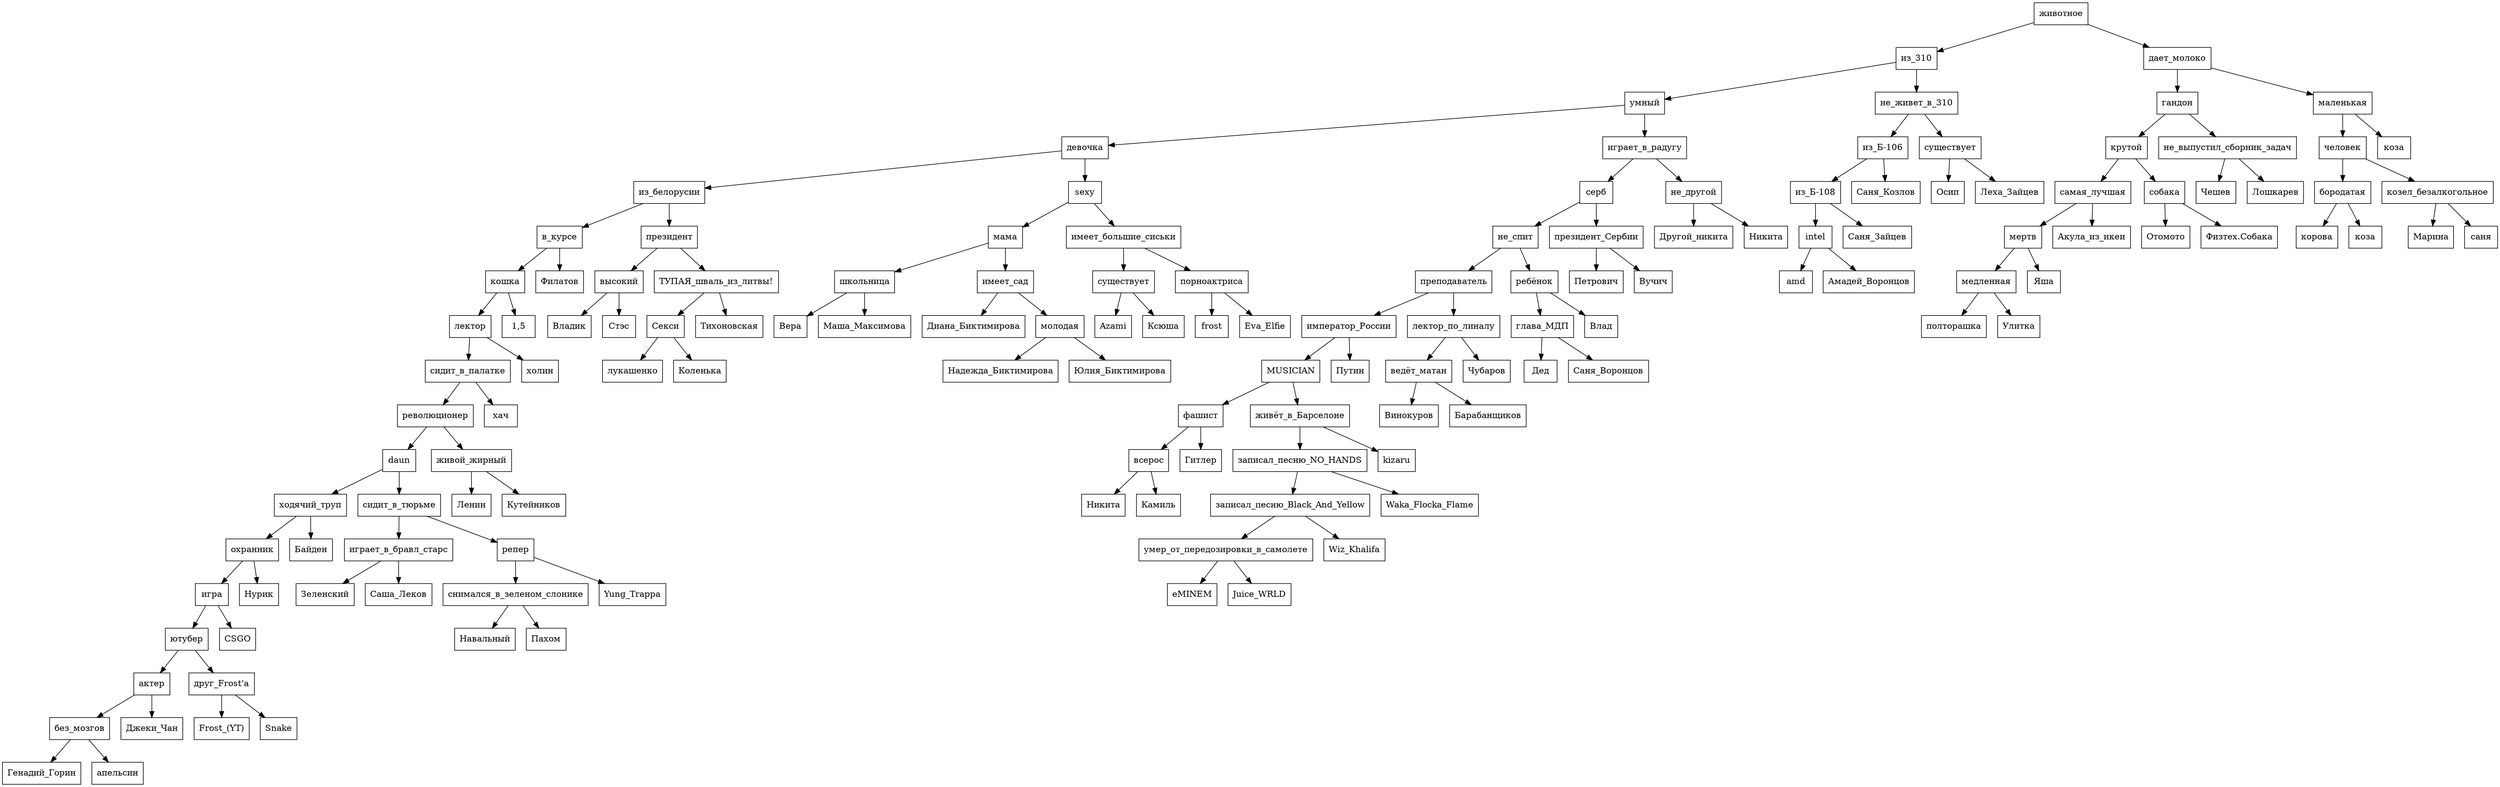 digraph dump{
Node0000019E9B778150[shape="record", label="животное"];
Node0000019E9B7783D0[shape="record", label="из_310"];
Node0000019E9B799A90[shape="record", label="умный"];
Node0000019E9B799ED0[shape="record", label="девочка"];
Node0000019EA0ED1F20[shape="record", label="из_белорусии"];
Node0000019EA0ED1460[shape="record", label="в_курсе"];
Node0000019EA0ED12A0[shape="record", label="кошка"];
Node0000019EA0ED14A0[shape="record", label="лектор"];
Node0000019EA0ED1660[shape="record", label="сидит_в_палатке"];
Node0000019EA0ED1120[shape="record", label="революционер"];
Node0000019EA0ED14E0[shape="record", label="daun"];
Node0000019EA0ED1360[shape="record", label="ходячий_труп"];
Node0000019EA0ED17A0[shape="record", label="охранник"];
Node0000019EA0ED13A0[shape="record", label="игра"];
Node0000019EA0ED13E0[shape="record", label="ютубер"];
Node0000019EA0ED1560[shape="record", label="актер"];
Node0000019EA0ED1DA0[shape="record", label="без_мозгов"];
Node0000019EA0ED15E0[shape="record", label="Генадий_Горин"];
Node0000019EA0ED1DA0->Node0000019EA0ED15E0;
Node0000019EA0ED1E20[shape="record", label="апельсин"];
Node0000019EA0ED1DA0->Node0000019EA0ED1E20;
Node0000019EA0ED1560->Node0000019EA0ED1DA0;
Node0000019EA0ED15A0[shape="record", label="Джеки_Чан"];
Node0000019EA0ED1560->Node0000019EA0ED15A0;
Node0000019EA0ED13E0->Node0000019EA0ED1560;
Node0000019EA0ED1860[shape="record", label="друг_Frost'a"];
Node0000019EA0ED1520[shape="record", label="Frost_(YT)"];
Node0000019EA0ED1860->Node0000019EA0ED1520;
Node0000019EA0ED1C60[shape="record", label="Snake"];
Node0000019EA0ED1860->Node0000019EA0ED1C60;
Node0000019EA0ED13E0->Node0000019EA0ED1860;
Node0000019EA0ED13A0->Node0000019EA0ED13E0;
Node0000019EA0ED18E0[shape="record", label="CSGO"];
Node0000019EA0ED13A0->Node0000019EA0ED18E0;
Node0000019EA0ED17A0->Node0000019EA0ED13A0;
Node0000019EA0ED12E0[shape="record", label="Нурик"];
Node0000019EA0ED17A0->Node0000019EA0ED12E0;
Node0000019EA0ED1360->Node0000019EA0ED17A0;
Node0000019EA0ED2020[shape="record", label="Байден"];
Node0000019EA0ED1360->Node0000019EA0ED2020;
Node0000019EA0ED14E0->Node0000019EA0ED1360;
Node0000019EA0ED1160[shape="record", label="сидит_в_тюрьме"];
Node0000019EA0ED16A0[shape="record", label="играет_в_бравл_старс"];
Node0000019EA0ED1920[shape="record", label="Зеленский"];
Node0000019EA0ED16A0->Node0000019EA0ED1920;
Node0000019EA0ED1BE0[shape="record", label="Саша_Леков"];
Node0000019EA0ED16A0->Node0000019EA0ED1BE0;
Node0000019EA0ED1160->Node0000019EA0ED16A0;
Node0000019EA0ED1DE0[shape="record", label="репер"];
Node0000019EA0ED1D20[shape="record", label="снимался_в_зеленом_слонике"];
Node0000019EA0ED1A60[shape="record", label="Навальный"];
Node0000019EA0ED1D20->Node0000019EA0ED1A60;
Node0000019EA0ED1620[shape="record", label="Пахом"];
Node0000019EA0ED1D20->Node0000019EA0ED1620;
Node0000019EA0ED1DE0->Node0000019EA0ED1D20;
Node0000019EA0ED18A0[shape="record", label="Yung_Trappa"];
Node0000019EA0ED1DE0->Node0000019EA0ED18A0;
Node0000019EA0ED1160->Node0000019EA0ED1DE0;
Node0000019EA0ED14E0->Node0000019EA0ED1160;
Node0000019EA0ED1120->Node0000019EA0ED14E0;
Node0000019EA0ED16E0[shape="record", label="живой_жирный"];
Node0000019EA0ED1FE0[shape="record", label="Ленин"];
Node0000019EA0ED16E0->Node0000019EA0ED1FE0;
Node0000019EA0ED11E0[shape="record", label="Кутейников"];
Node0000019EA0ED16E0->Node0000019EA0ED11E0;
Node0000019EA0ED1120->Node0000019EA0ED16E0;
Node0000019EA0ED1660->Node0000019EA0ED1120;
Node0000019EA0ED1D60[shape="record", label="хач"];
Node0000019EA0ED1660->Node0000019EA0ED1D60;
Node0000019EA0ED14A0->Node0000019EA0ED1660;
Node0000019EA0ED1CA0[shape="record", label="холин"];
Node0000019EA0ED14A0->Node0000019EA0ED1CA0;
Node0000019EA0ED12A0->Node0000019EA0ED14A0;
Node0000019EA0ED17E0[shape="record", label="1,5"];
Node0000019EA0ED12A0->Node0000019EA0ED17E0;
Node0000019EA0ED1460->Node0000019EA0ED12A0;
Node0000019EA0ED11A0[shape="record", label="Филатов"];
Node0000019EA0ED1460->Node0000019EA0ED11A0;
Node0000019EA0ED1F20->Node0000019EA0ED1460;
Node0000019EA0ED1F60[shape="record", label="президент"];
Node0000019EA0ED19A0[shape="record", label="высокий"];
Node0000019EA0ED1AE0[shape="record", label="Владик"];
Node0000019EA0ED19A0->Node0000019EA0ED1AE0;
Node0000019EA0ED1820[shape="record", label="Стэс"];
Node0000019EA0ED19A0->Node0000019EA0ED1820;
Node0000019EA0ED1F60->Node0000019EA0ED19A0;
Node0000019EA0ED1CE0[shape="record", label="ТУПАЯ_шваль_из_литвы!"];
Node0000019EA0ED1220[shape="record", label="Секси"];
Node0000019EA0ED1260[shape="record", label="лукашенко"];
Node0000019EA0ED1220->Node0000019EA0ED1260;
Node0000019EA0ED1320[shape="record", label="Коленька"];
Node0000019EA0ED1220->Node0000019EA0ED1320;
Node0000019EA0ED1CE0->Node0000019EA0ED1220;
Node0000019EA0ED1C20[shape="record", label="Тихоновская"];
Node0000019EA0ED1CE0->Node0000019EA0ED1C20;
Node0000019EA0ED1F60->Node0000019EA0ED1CE0;
Node0000019EA0ED1F20->Node0000019EA0ED1F60;
Node0000019E9B799ED0->Node0000019EA0ED1F20;
Node0000019E9B79A550[shape="record", label="sexy"];
Node0000019E9B799C10[shape="record", label="мама"];
Node0000019E9B799FD0[shape="record", label="школьница"];
Node0000019E9B799F10[shape="record", label="Вера"];
Node0000019E9B799FD0->Node0000019E9B799F10;
Node0000019E9B799E90[shape="record", label="Маша_Максимова"];
Node0000019E9B799FD0->Node0000019E9B799E90;
Node0000019E9B799C10->Node0000019E9B799FD0;
Node0000019E9B799C50[shape="record", label="имеет_сад"];
Node0000019E9B799E50[shape="record", label="Диана_Биктимирова"];
Node0000019E9B799C50->Node0000019E9B799E50;
Node0000019E9B799D10[shape="record", label="молодая"];
Node0000019E9B799DD0[shape="record", label="Надежда_Биктимирова"];
Node0000019E9B799D10->Node0000019E9B799DD0;
Node0000019E9B799D90[shape="record", label="Юлия_Биктимирова"];
Node0000019E9B799D10->Node0000019E9B799D90;
Node0000019E9B799C50->Node0000019E9B799D10;
Node0000019E9B799C10->Node0000019E9B799C50;
Node0000019E9B79A550->Node0000019E9B799C10;
Node0000019E9B79A850[shape="record", label="имеет_большие_сиськи"];
Node0000019E9B799B10[shape="record", label="существует"];
Node0000019E9B799BD0[shape="record", label="Azami"];
Node0000019E9B799B10->Node0000019E9B799BD0;
Node0000019E9B799AD0[shape="record", label="Ксюша"];
Node0000019E9B799B10->Node0000019E9B799AD0;
Node0000019E9B79A850->Node0000019E9B799B10;
Node0000019E9B79A8D0[shape="record", label="порноактриса"];
Node0000019E9B79A9D0[shape="record", label="frost"];
Node0000019E9B79A8D0->Node0000019E9B79A9D0;
Node0000019E9B79A910[shape="record", label="Eva_Elfie"];
Node0000019E9B79A8D0->Node0000019E9B79A910;
Node0000019E9B79A850->Node0000019E9B79A8D0;
Node0000019E9B79A550->Node0000019E9B79A850;
Node0000019E9B799ED0->Node0000019E9B79A550;
Node0000019E9B799A90->Node0000019E9B799ED0;
Node0000019E9B79A590[shape="record", label="играет_в_радугу"];
Node0000019E9B79A990[shape="record", label="серб"];
Node0000019E9B79A690[shape="record", label="не_спит"];
Node0000019E9B79A210[shape="record", label="преподаватель"];
Node0000019E9B799C90[shape="record", label="император_России"];
Node0000019E9B79A790[shape="record", label="MUSICIAN"];
Node0000019E9B79A410[shape="record", label="фашист"];
Node0000019E9B79A4D0[shape="record", label="всерос"];
Node0000019E9B799CD0[shape="record", label="Никита"];
Node0000019E9B79A4D0->Node0000019E9B799CD0;
Node0000019E9B79A510[shape="record", label="Камиль"];
Node0000019E9B79A4D0->Node0000019E9B79A510;
Node0000019E9B79A410->Node0000019E9B79A4D0;
Node0000019E9B79A490[shape="record", label="Гитлер"];
Node0000019E9B79A410->Node0000019E9B79A490;
Node0000019E9B79A790->Node0000019E9B79A410;
Node0000019E9B79A710[shape="record", label="живёт_в_Барселоне"];
Node0000019E9B79A250[shape="record", label="записал_песню_NO_HANDS"];
Node0000019E9B79A3D0[shape="record", label="записал_песню_Black_And_Yellow"];
Node0000019E9B799D50[shape="record", label="умер_от_передозировки_в_самолете"];
Node0000019E9B79A110[shape="record", label="eMINEM"];
Node0000019E9B799D50->Node0000019E9B79A110;
Node0000019E9B79A7D0[shape="record", label="Juice_WRLD"];
Node0000019E9B799D50->Node0000019E9B79A7D0;
Node0000019E9B79A3D0->Node0000019E9B799D50;
Node0000019E9B799F90[shape="record", label="Wiz_Khalifa"];
Node0000019E9B79A3D0->Node0000019E9B799F90;
Node0000019E9B79A250->Node0000019E9B79A3D0;
Node0000019E9B79A750[shape="record", label="Waka_Flocka_Flame"];
Node0000019E9B79A250->Node0000019E9B79A750;
Node0000019E9B79A710->Node0000019E9B79A250;
Node0000019E9B79A190[shape="record", label="kizaru"];
Node0000019E9B79A710->Node0000019E9B79A190;
Node0000019E9B79A790->Node0000019E9B79A710;
Node0000019E9B799C90->Node0000019E9B79A790;
Node0000019E9B79A390[shape="record", label="Путин"];
Node0000019E9B799C90->Node0000019E9B79A390;
Node0000019E9B79A210->Node0000019E9B799C90;
Node0000019E9B79A6D0[shape="record", label="лектор_по_линалу"];
Node0000019E9B79A150[shape="record", label="ведёт_матан"];
Node0000019E9B79A090[shape="record", label="Винокуров"];
Node0000019E9B79A150->Node0000019E9B79A090;
Node0000019E9B79A450[shape="record", label="Барабанщиков"];
Node0000019E9B79A150->Node0000019E9B79A450;
Node0000019E9B79A6D0->Node0000019E9B79A150;
Node0000019E9B79A350[shape="record", label="Чубаров"];
Node0000019E9B79A6D0->Node0000019E9B79A350;
Node0000019E9B79A210->Node0000019E9B79A6D0;
Node0000019E9B79A690->Node0000019E9B79A210;
Node0000019E9B799F50[shape="record", label="ребёнок"];
Node0000019E9B79A810[shape="record", label="глава_МДП"];
Node0000019E9B79A2D0[shape="record", label="Дед"];
Node0000019E9B79A810->Node0000019E9B79A2D0;
Node0000019E9B79A050[shape="record", label="Саня_Воронцов"];
Node0000019E9B79A810->Node0000019E9B79A050;
Node0000019E9B799F50->Node0000019E9B79A810;
Node0000019E9B79A010[shape="record", label="Влад"];
Node0000019E9B799F50->Node0000019E9B79A010;
Node0000019E9B79A690->Node0000019E9B799F50;
Node0000019E9B79A990->Node0000019E9B79A690;
Node0000019E9B79A5D0[shape="record", label="президент_Сербии"];
Node0000019E9B79A1D0[shape="record", label="Петрович"];
Node0000019E9B79A5D0->Node0000019E9B79A1D0;
Node0000019E9B79A650[shape="record", label="Вучич"];
Node0000019E9B79A5D0->Node0000019E9B79A650;
Node0000019E9B79A990->Node0000019E9B79A5D0;
Node0000019E9B79A590->Node0000019E9B79A990;
Node0000019E9B799B90[shape="record", label="не_другой"];
Node0000019E9B79A890[shape="record", label="Другой_никита"];
Node0000019E9B799B90->Node0000019E9B79A890;
Node0000019E9B799E10[shape="record", label="Никита"];
Node0000019E9B799B90->Node0000019E9B799E10;
Node0000019E9B79A590->Node0000019E9B799B90;
Node0000019E9B799A90->Node0000019E9B79A590;
Node0000019E9B7783D0->Node0000019E9B799A90;
Node0000019E9B778250[shape="record", label="не_живет_в_310"];
Node0000019E9B778550[shape="record", label="из_Б-106"];
Node0000019E9B7AA250[shape="record", label="из_Б-108"];
Node0000019E9B799B50[shape="record", label="intel"];
Node0000019E9B79A310[shape="record", label="amd"];
Node0000019E9B799B50->Node0000019E9B79A310;
Node0000019E9B79A950[shape="record", label="Амадей_Воронцов"];
Node0000019E9B799B50->Node0000019E9B79A950;
Node0000019E9B7AA250->Node0000019E9B799B50;
Node0000019E9B79A610[shape="record", label="Саня_Зайцев"];
Node0000019E9B7AA250->Node0000019E9B79A610;
Node0000019E9B778550->Node0000019E9B7AA250;
Node0000019E9B7AA1D0[shape="record", label="Саня_Козлов"];
Node0000019E9B778550->Node0000019E9B7AA1D0;
Node0000019E9B778250->Node0000019E9B778550;
Node0000019E9B7782D0[shape="record", label="существует"];
Node0000019E9B778510[shape="record", label="Осип"];
Node0000019E9B7782D0->Node0000019E9B778510;
Node0000019E9B778490[shape="record", label="Леха_Зайцев"];
Node0000019E9B7782D0->Node0000019E9B778490;
Node0000019E9B778250->Node0000019E9B7782D0;
Node0000019E9B7783D0->Node0000019E9B778250;
Node0000019E9B778150->Node0000019E9B7783D0;
Node0000019E9B778090[shape="record", label="дает_молоко"];
Node0000019E9B778190[shape="record", label="гандон"];
Node0000019E9B778010[shape="record", label="крутой"];
Node0000019E9B777D90[shape="record", label="самая_лучшая"];
Node0000019E9B7784D0[shape="record", label="мертв"];
Node0000019E9B777790[shape="record", label="медленная"];
Node0000019E9B778590[shape="record", label="полторашка"];
Node0000019E9B777790->Node0000019E9B778590;
Node0000019E9B778210[shape="record", label="Улитка"];
Node0000019E9B777790->Node0000019E9B778210;
Node0000019E9B7784D0->Node0000019E9B777790;
Node0000019E9B777DD0[shape="record", label="Яша"];
Node0000019E9B7784D0->Node0000019E9B777DD0;
Node0000019E9B777D90->Node0000019E9B7784D0;
Node0000019E9B777ED0[shape="record", label="Акула_из_икеи"];
Node0000019E9B777D90->Node0000019E9B777ED0;
Node0000019E9B778010->Node0000019E9B777D90;
Node0000019E9B777B90[shape="record", label="собака"];
Node0000019E9B778050[shape="record", label="Отомото"];
Node0000019E9B777B90->Node0000019E9B778050;
Node0000019E9B777CD0[shape="record", label="Физтех.Собака"];
Node0000019E9B777B90->Node0000019E9B777CD0;
Node0000019E9B778010->Node0000019E9B777B90;
Node0000019E9B778190->Node0000019E9B778010;
Node0000019E9B7781D0[shape="record", label="не_выпустил_сборник_задач"];
Node0000019E9B777D10[shape="record", label="Чешев"];
Node0000019E9B7781D0->Node0000019E9B777D10;
Node0000019E9B777B10[shape="record", label="Лошкарев"];
Node0000019E9B7781D0->Node0000019E9B777B10;
Node0000019E9B778190->Node0000019E9B7781D0;
Node0000019E9B778090->Node0000019E9B778190;
Node0000019E9B778450[shape="record", label="маленькая"];
Node0000019E9B777A10[shape="record", label="человек"];
Node0000019E9B777C90[shape="record", label="бородатая"];
Node0000019E9B777D50[shape="record", label="корова"];
Node0000019E9B777C90->Node0000019E9B777D50;
Node0000019E9B777A90[shape="record", label="коза"];
Node0000019E9B777C90->Node0000019E9B777A90;
Node0000019E9B777A10->Node0000019E9B777C90;
Node0000019E9B777A50[shape="record", label="козел_безалкогольное"];
Node0000019E9B778290[shape="record", label="Марина"];
Node0000019E9B777A50->Node0000019E9B778290;
Node0000019E9B778310[shape="record", label="саня"];
Node0000019E9B777A50->Node0000019E9B778310;
Node0000019E9B777A10->Node0000019E9B777A50;
Node0000019E9B778450->Node0000019E9B777A10;
Node0000019E9B778390[shape="record", label="коза"];
Node0000019E9B778450->Node0000019E9B778390;
Node0000019E9B778090->Node0000019E9B778450;
Node0000019E9B778150->Node0000019E9B778090;
}